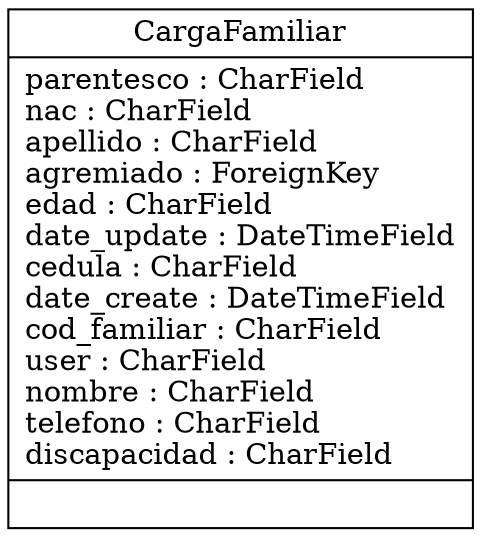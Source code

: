 digraph "classes_CargaFamiliar" {
charset="utf-8"
rankdir=BT
"2" [shape="record", label="{CargaFamiliar|parentesco : CharField\lnac : CharField\lapellido : CharField\lagremiado : ForeignKey\ledad : CharField\ldate_update : DateTimeField\lcedula : CharField\ldate_create : DateTimeField\lcod_familiar : CharField\luser : CharField\lnombre : CharField\ltelefono : CharField\ldiscapacidad : CharField\l|}"];
}
